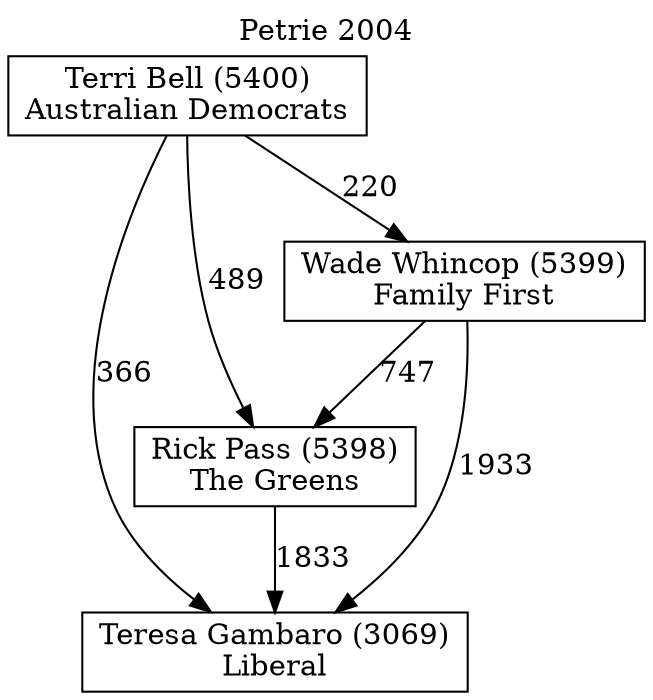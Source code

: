 // House preference flow
digraph "Teresa Gambaro (3069)_Petrie_2004" {
	graph [label="Petrie 2004" labelloc=t mclimit=10]
	node [shape=box]
	"Teresa Gambaro (3069)" [label="Teresa Gambaro (3069)
Liberal"]
	"Rick Pass (5398)" [label="Rick Pass (5398)
The Greens"]
	"Wade Whincop (5399)" [label="Wade Whincop (5399)
Family First"]
	"Terri Bell (5400)" [label="Terri Bell (5400)
Australian Democrats"]
	"Rick Pass (5398)" -> "Teresa Gambaro (3069)" [label=1833]
	"Wade Whincop (5399)" -> "Rick Pass (5398)" [label=747]
	"Terri Bell (5400)" -> "Wade Whincop (5399)" [label=220]
	"Wade Whincop (5399)" -> "Teresa Gambaro (3069)" [label=1933]
	"Terri Bell (5400)" -> "Teresa Gambaro (3069)" [label=366]
	"Terri Bell (5400)" -> "Rick Pass (5398)" [label=489]
}
